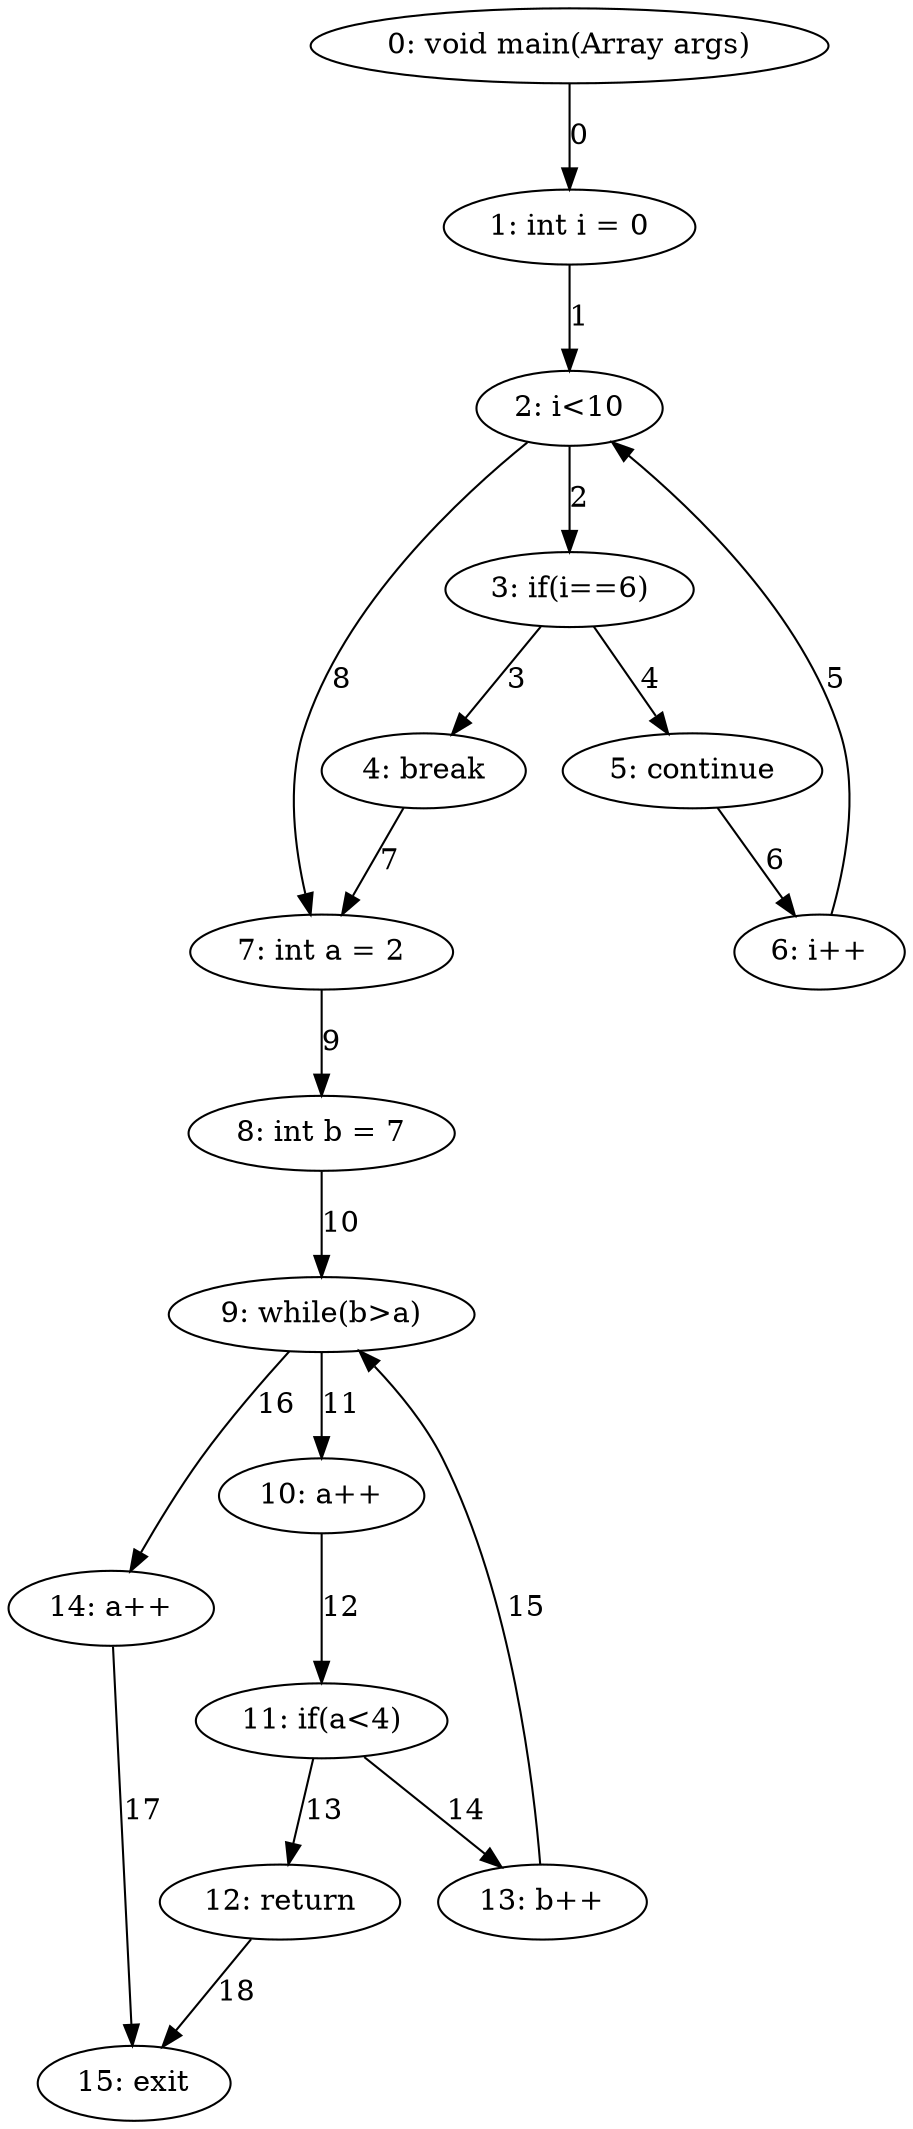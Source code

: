 digraph G {
  1 [ label="0: void main(Array args)" ];
  2 [ label="1: int i = 0" ];
  3 [ label="2: i<10" ];
  4 [ label="3: if(i==6)" ];
  5 [ label="4: break" ];
  6 [ label="5: continue" ];
  7 [ label="6: i++" ];
  8 [ label="7: int a = 2" ];
  9 [ label="8: int b = 7" ];
  10 [ label="9: while(b>a)" ];
  11 [ label="10: a++" ];
  12 [ label="11: if(a<4)" ];
  13 [ label="12: return" ];
  14 [ label="13: b++" ];
  15 [ label="14: a++" ];
  16 [ label="15: exit" ];
  1 -> 2 [ label="0" ];
  2 -> 3 [ label="1" ];
  3 -> 4 [ label="2" ];
  4 -> 5 [ label="3" ];
  4 -> 6 [ label="4" ];
  7 -> 3 [ label="5" ];
  6 -> 7 [ label="6" ];
  5 -> 8 [ label="7" ];
  3 -> 8 [ label="8" ];
  8 -> 9 [ label="9" ];
  9 -> 10 [ label="10" ];
  10 -> 11 [ label="11" ];
  11 -> 12 [ label="12" ];
  12 -> 13 [ label="13" ];
  12 -> 14 [ label="14" ];
  14 -> 10 [ label="15" ];
  10 -> 15 [ label="16" ];
  15 -> 16 [ label="17" ];
  13 -> 16 [ label="18" ];
}

